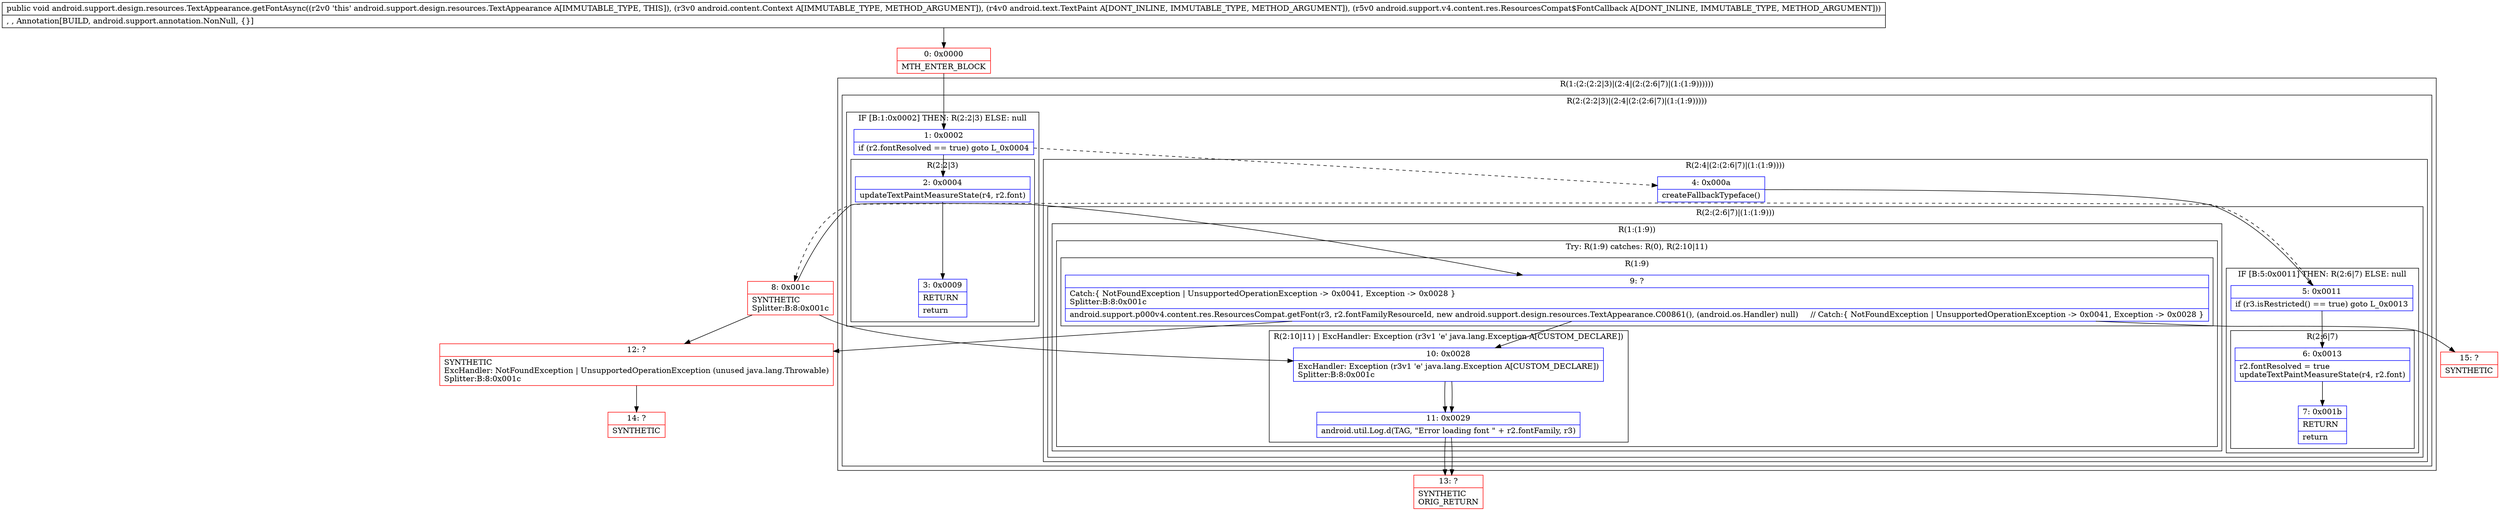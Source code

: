 digraph "CFG forandroid.support.design.resources.TextAppearance.getFontAsync(Landroid\/content\/Context;Landroid\/text\/TextPaint;Landroid\/support\/v4\/content\/res\/ResourcesCompat$FontCallback;)V" {
subgraph cluster_Region_550284762 {
label = "R(1:(2:(2:2|3)|(2:4|(2:(2:6|7)|(1:(1:9))))))";
node [shape=record,color=blue];
subgraph cluster_Region_695117340 {
label = "R(2:(2:2|3)|(2:4|(2:(2:6|7)|(1:(1:9)))))";
node [shape=record,color=blue];
subgraph cluster_IfRegion_657880070 {
label = "IF [B:1:0x0002] THEN: R(2:2|3) ELSE: null";
node [shape=record,color=blue];
Node_1 [shape=record,label="{1\:\ 0x0002|if (r2.fontResolved == true) goto L_0x0004\l}"];
subgraph cluster_Region_784968640 {
label = "R(2:2|3)";
node [shape=record,color=blue];
Node_2 [shape=record,label="{2\:\ 0x0004|updateTextPaintMeasureState(r4, r2.font)\l}"];
Node_3 [shape=record,label="{3\:\ 0x0009|RETURN\l|return\l}"];
}
}
subgraph cluster_Region_1798201790 {
label = "R(2:4|(2:(2:6|7)|(1:(1:9))))";
node [shape=record,color=blue];
Node_4 [shape=record,label="{4\:\ 0x000a|createFallbackTypeface()\l}"];
subgraph cluster_Region_934044801 {
label = "R(2:(2:6|7)|(1:(1:9)))";
node [shape=record,color=blue];
subgraph cluster_IfRegion_598650934 {
label = "IF [B:5:0x0011] THEN: R(2:6|7) ELSE: null";
node [shape=record,color=blue];
Node_5 [shape=record,label="{5\:\ 0x0011|if (r3.isRestricted() == true) goto L_0x0013\l}"];
subgraph cluster_Region_1088067624 {
label = "R(2:6|7)";
node [shape=record,color=blue];
Node_6 [shape=record,label="{6\:\ 0x0013|r2.fontResolved = true\lupdateTextPaintMeasureState(r4, r2.font)\l}"];
Node_7 [shape=record,label="{7\:\ 0x001b|RETURN\l|return\l}"];
}
}
subgraph cluster_Region_1482760732 {
label = "R(1:(1:9))";
node [shape=record,color=blue];
subgraph cluster_TryCatchRegion_213769725 {
label = "Try: R(1:9) catches: R(0), R(2:10|11)";
node [shape=record,color=blue];
subgraph cluster_Region_1514464092 {
label = "R(1:9)";
node [shape=record,color=blue];
Node_9 [shape=record,label="{9\:\ ?|Catch:\{ NotFoundException \| UnsupportedOperationException \-\> 0x0041, Exception \-\> 0x0028 \}\lSplitter:B:8:0x001c\l|android.support.p000v4.content.res.ResourcesCompat.getFont(r3, r2.fontFamilyResourceId, new android.support.design.resources.TextAppearance.C00861(), (android.os.Handler) null)     \/\/ Catch:\{ NotFoundException \| UnsupportedOperationException \-\> 0x0041, Exception \-\> 0x0028 \}\l}"];
}
subgraph cluster_Region_1321937892 {
label = "R(0) | ExcHandler: NotFoundException \| UnsupportedOperationException (unused java.lang.Throwable)\l";
node [shape=record,color=blue];
}
subgraph cluster_Region_527139299 {
label = "R(2:10|11) | ExcHandler: Exception (r3v1 'e' java.lang.Exception A[CUSTOM_DECLARE])\l";
node [shape=record,color=blue];
Node_10 [shape=record,label="{10\:\ 0x0028|ExcHandler: Exception (r3v1 'e' java.lang.Exception A[CUSTOM_DECLARE])\lSplitter:B:8:0x001c\l}"];
Node_11 [shape=record,label="{11\:\ 0x0029|android.util.Log.d(TAG, \"Error loading font \" + r2.fontFamily, r3)\l}"];
}
}
}
}
}
}
}
subgraph cluster_Region_1321937892 {
label = "R(0) | ExcHandler: NotFoundException \| UnsupportedOperationException (unused java.lang.Throwable)\l";
node [shape=record,color=blue];
}
subgraph cluster_Region_527139299 {
label = "R(2:10|11) | ExcHandler: Exception (r3v1 'e' java.lang.Exception A[CUSTOM_DECLARE])\l";
node [shape=record,color=blue];
Node_10 [shape=record,label="{10\:\ 0x0028|ExcHandler: Exception (r3v1 'e' java.lang.Exception A[CUSTOM_DECLARE])\lSplitter:B:8:0x001c\l}"];
Node_11 [shape=record,label="{11\:\ 0x0029|android.util.Log.d(TAG, \"Error loading font \" + r2.fontFamily, r3)\l}"];
}
Node_0 [shape=record,color=red,label="{0\:\ 0x0000|MTH_ENTER_BLOCK\l}"];
Node_8 [shape=record,color=red,label="{8\:\ 0x001c|SYNTHETIC\lSplitter:B:8:0x001c\l}"];
Node_12 [shape=record,color=red,label="{12\:\ ?|SYNTHETIC\lExcHandler: NotFoundException \| UnsupportedOperationException (unused java.lang.Throwable)\lSplitter:B:8:0x001c\l}"];
Node_13 [shape=record,color=red,label="{13\:\ ?|SYNTHETIC\lORIG_RETURN\l}"];
Node_14 [shape=record,color=red,label="{14\:\ ?|SYNTHETIC\l}"];
Node_15 [shape=record,color=red,label="{15\:\ ?|SYNTHETIC\l}"];
MethodNode[shape=record,label="{public void android.support.design.resources.TextAppearance.getFontAsync((r2v0 'this' android.support.design.resources.TextAppearance A[IMMUTABLE_TYPE, THIS]), (r3v0 android.content.Context A[IMMUTABLE_TYPE, METHOD_ARGUMENT]), (r4v0 android.text.TextPaint A[DONT_INLINE, IMMUTABLE_TYPE, METHOD_ARGUMENT]), (r5v0 android.support.v4.content.res.ResourcesCompat$FontCallback A[DONT_INLINE, IMMUTABLE_TYPE, METHOD_ARGUMENT]))  | , , Annotation[BUILD, android.support.annotation.NonNull, \{\}]\l}"];
MethodNode -> Node_0;
Node_1 -> Node_2;
Node_1 -> Node_4[style=dashed];
Node_2 -> Node_3;
Node_4 -> Node_5;
Node_5 -> Node_6;
Node_5 -> Node_8[style=dashed];
Node_6 -> Node_7;
Node_9 -> Node_12;
Node_9 -> Node_10;
Node_9 -> Node_15;
Node_10 -> Node_11;
Node_11 -> Node_13;
Node_10 -> Node_11;
Node_11 -> Node_13;
Node_0 -> Node_1;
Node_8 -> Node_9;
Node_8 -> Node_12;
Node_8 -> Node_10;
Node_12 -> Node_14;
}


